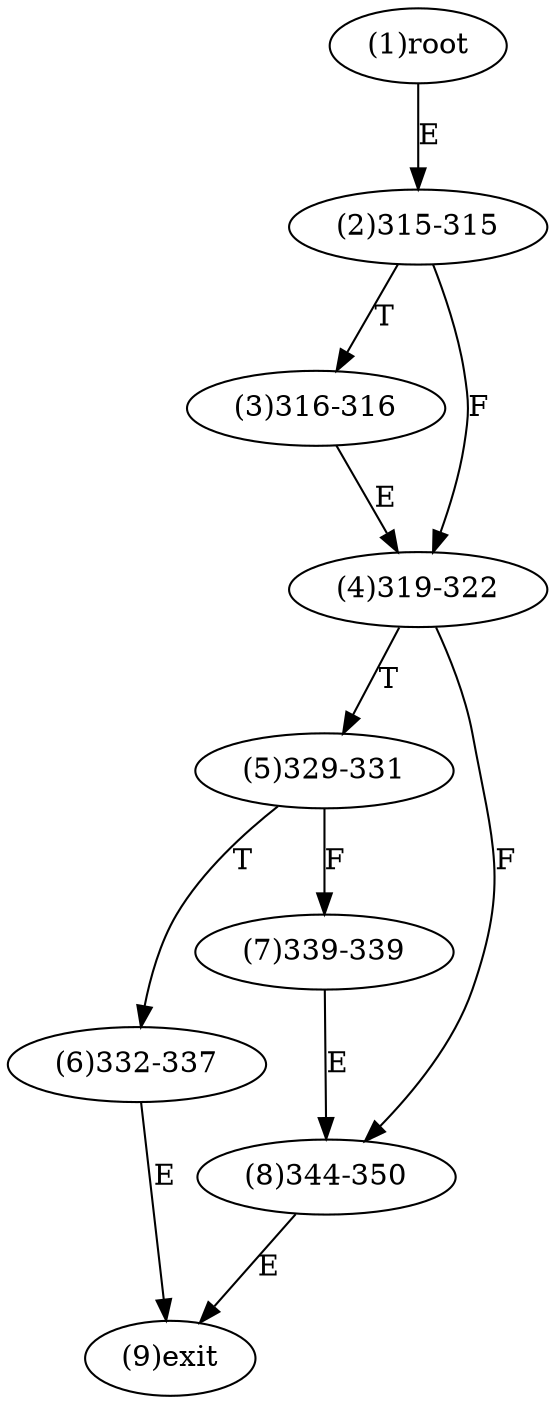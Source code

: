 digraph "" { 
1[ label="(1)root"];
2[ label="(2)315-315"];
3[ label="(3)316-316"];
4[ label="(4)319-322"];
5[ label="(5)329-331"];
6[ label="(6)332-337"];
7[ label="(7)339-339"];
8[ label="(8)344-350"];
9[ label="(9)exit"];
1->2[ label="E"];
2->4[ label="F"];
2->3[ label="T"];
3->4[ label="E"];
4->8[ label="F"];
4->5[ label="T"];
5->7[ label="F"];
5->6[ label="T"];
6->9[ label="E"];
7->8[ label="E"];
8->9[ label="E"];
}